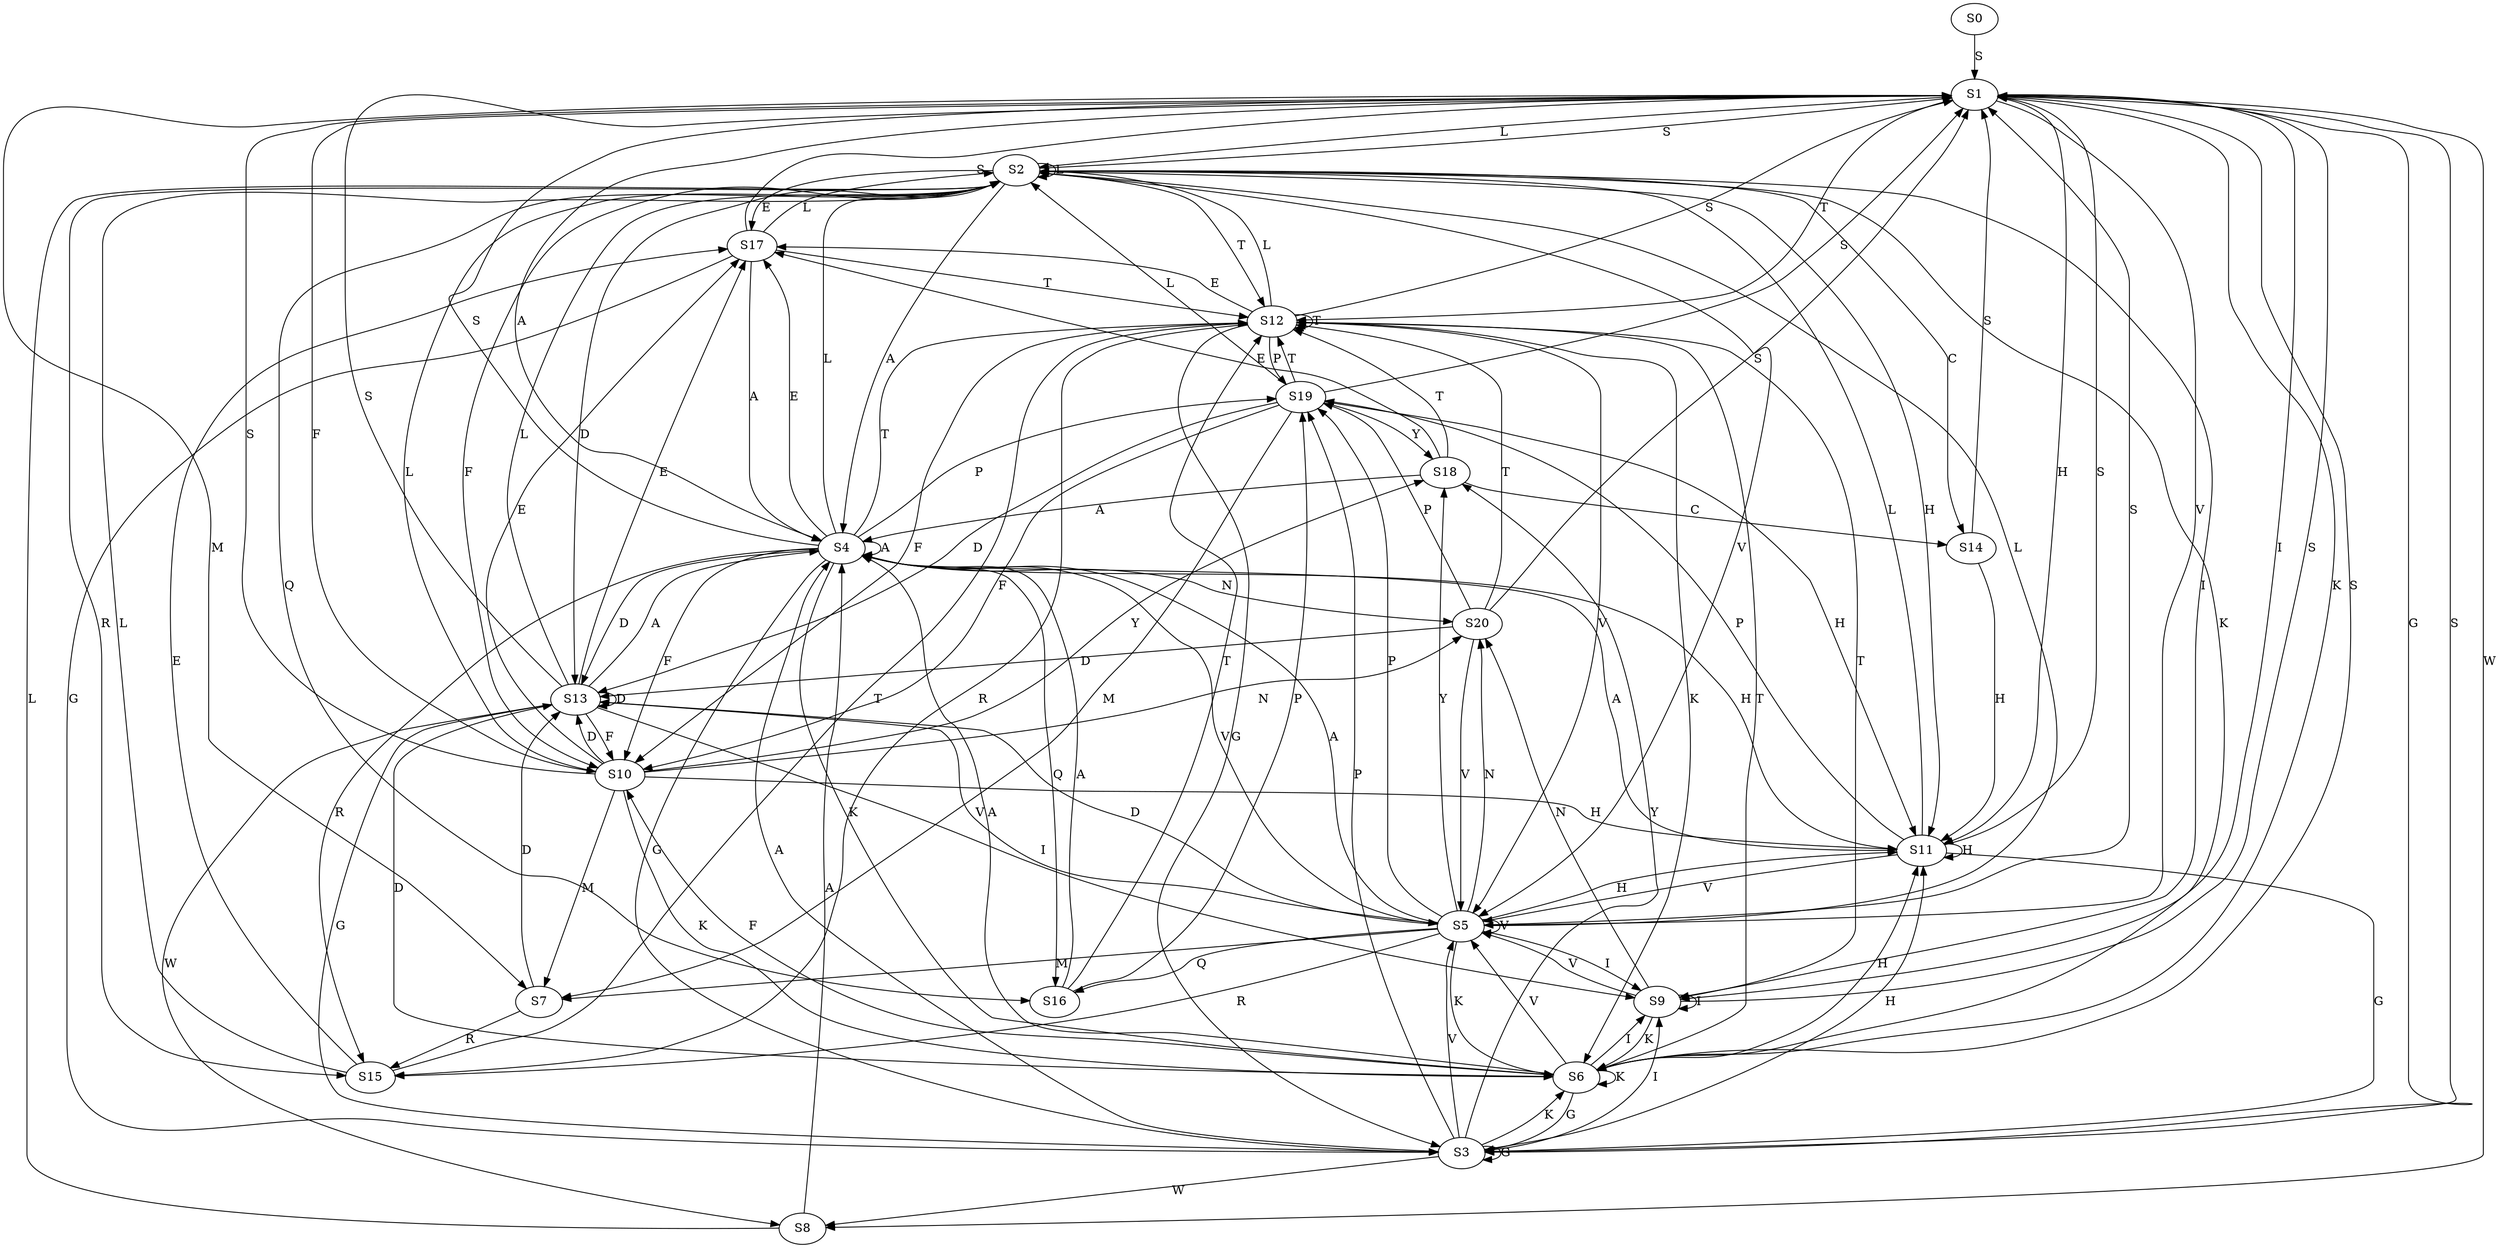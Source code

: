 strict digraph  {
	S0 -> S1 [ label = S ];
	S1 -> S2 [ label = L ];
	S1 -> S3 [ label = G ];
	S1 -> S4 [ label = A ];
	S1 -> S5 [ label = V ];
	S1 -> S6 [ label = K ];
	S1 -> S7 [ label = M ];
	S1 -> S8 [ label = W ];
	S1 -> S9 [ label = I ];
	S1 -> S10 [ label = F ];
	S1 -> S11 [ label = H ];
	S1 -> S12 [ label = T ];
	S2 -> S5 [ label = V ];
	S2 -> S4 [ label = A ];
	S2 -> S10 [ label = F ];
	S2 -> S13 [ label = D ];
	S2 -> S6 [ label = K ];
	S2 -> S2 [ label = L ];
	S2 -> S14 [ label = C ];
	S2 -> S12 [ label = T ];
	S2 -> S11 [ label = H ];
	S2 -> S1 [ label = S ];
	S2 -> S9 [ label = I ];
	S2 -> S15 [ label = R ];
	S2 -> S16 [ label = Q ];
	S2 -> S17 [ label = E ];
	S3 -> S8 [ label = W ];
	S3 -> S5 [ label = V ];
	S3 -> S4 [ label = A ];
	S3 -> S18 [ label = Y ];
	S3 -> S11 [ label = H ];
	S3 -> S6 [ label = K ];
	S3 -> S1 [ label = S ];
	S3 -> S9 [ label = I ];
	S3 -> S3 [ label = G ];
	S3 -> S19 [ label = P ];
	S4 -> S19 [ label = P ];
	S4 -> S6 [ label = K ];
	S4 -> S4 [ label = A ];
	S4 -> S3 [ label = G ];
	S4 -> S11 [ label = H ];
	S4 -> S17 [ label = E ];
	S4 -> S1 [ label = S ];
	S4 -> S5 [ label = V ];
	S4 -> S13 [ label = D ];
	S4 -> S20 [ label = N ];
	S4 -> S2 [ label = L ];
	S4 -> S10 [ label = F ];
	S4 -> S16 [ label = Q ];
	S4 -> S15 [ label = R ];
	S4 -> S12 [ label = T ];
	S5 -> S7 [ label = M ];
	S5 -> S20 [ label = N ];
	S5 -> S6 [ label = K ];
	S5 -> S16 [ label = Q ];
	S5 -> S4 [ label = A ];
	S5 -> S11 [ label = H ];
	S5 -> S15 [ label = R ];
	S5 -> S19 [ label = P ];
	S5 -> S2 [ label = L ];
	S5 -> S1 [ label = S ];
	S5 -> S13 [ label = D ];
	S5 -> S5 [ label = V ];
	S5 -> S18 [ label = Y ];
	S5 -> S9 [ label = I ];
	S6 -> S13 [ label = D ];
	S6 -> S5 [ label = V ];
	S6 -> S3 [ label = G ];
	S6 -> S12 [ label = T ];
	S6 -> S6 [ label = K ];
	S6 -> S11 [ label = H ];
	S6 -> S10 [ label = F ];
	S6 -> S9 [ label = I ];
	S6 -> S1 [ label = S ];
	S6 -> S4 [ label = A ];
	S7 -> S15 [ label = R ];
	S7 -> S13 [ label = D ];
	S8 -> S4 [ label = A ];
	S8 -> S2 [ label = L ];
	S9 -> S20 [ label = N ];
	S9 -> S6 [ label = K ];
	S9 -> S12 [ label = T ];
	S9 -> S9 [ label = I ];
	S9 -> S5 [ label = V ];
	S9 -> S1 [ label = S ];
	S10 -> S7 [ label = M ];
	S10 -> S1 [ label = S ];
	S10 -> S18 [ label = Y ];
	S10 -> S11 [ label = H ];
	S10 -> S20 [ label = N ];
	S10 -> S17 [ label = E ];
	S10 -> S6 [ label = K ];
	S10 -> S13 [ label = D ];
	S10 -> S2 [ label = L ];
	S11 -> S4 [ label = A ];
	S11 -> S19 [ label = P ];
	S11 -> S1 [ label = S ];
	S11 -> S3 [ label = G ];
	S11 -> S2 [ label = L ];
	S11 -> S5 [ label = V ];
	S11 -> S11 [ label = H ];
	S12 -> S6 [ label = K ];
	S12 -> S19 [ label = P ];
	S12 -> S12 [ label = T ];
	S12 -> S2 [ label = L ];
	S12 -> S5 [ label = V ];
	S12 -> S10 [ label = F ];
	S12 -> S15 [ label = R ];
	S12 -> S1 [ label = S ];
	S12 -> S3 [ label = G ];
	S12 -> S17 [ label = E ];
	S13 -> S4 [ label = A ];
	S13 -> S10 [ label = F ];
	S13 -> S5 [ label = V ];
	S13 -> S13 [ label = D ];
	S13 -> S1 [ label = S ];
	S13 -> S2 [ label = L ];
	S13 -> S17 [ label = E ];
	S13 -> S3 [ label = G ];
	S13 -> S9 [ label = I ];
	S13 -> S8 [ label = W ];
	S14 -> S11 [ label = H ];
	S14 -> S1 [ label = S ];
	S15 -> S17 [ label = E ];
	S15 -> S2 [ label = L ];
	S15 -> S12 [ label = T ];
	S16 -> S4 [ label = A ];
	S16 -> S12 [ label = T ];
	S16 -> S19 [ label = P ];
	S17 -> S3 [ label = G ];
	S17 -> S4 [ label = A ];
	S17 -> S2 [ label = L ];
	S17 -> S12 [ label = T ];
	S17 -> S1 [ label = S ];
	S18 -> S17 [ label = E ];
	S18 -> S12 [ label = T ];
	S18 -> S14 [ label = C ];
	S18 -> S4 [ label = A ];
	S19 -> S1 [ label = S ];
	S19 -> S10 [ label = F ];
	S19 -> S7 [ label = M ];
	S19 -> S13 [ label = D ];
	S19 -> S2 [ label = L ];
	S19 -> S12 [ label = T ];
	S19 -> S11 [ label = H ];
	S19 -> S18 [ label = Y ];
	S20 -> S12 [ label = T ];
	S20 -> S19 [ label = P ];
	S20 -> S5 [ label = V ];
	S20 -> S1 [ label = S ];
	S20 -> S13 [ label = D ];
}
